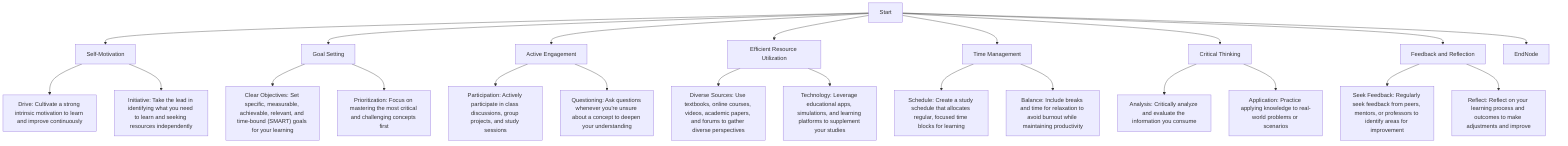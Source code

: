 graph TB
    start[Start] --> sm[Self-Motivation]
    sm --> drive["Drive: Cultivate a strong intrinsic motivation to learn and improve continuously"]
    sm --> initiative["Initiative: Take the lead in identifying what you need to learn and seeking resources independently"]

    start --> gs[Goal Setting]
    gs --> clear-objectives["Clear Objectives: Set specific, measurable, achievable, relevant, and time-bound (SMART) goals for your learning"]
    gs --> prioritization["Prioritization: Focus on mastering the most critical and challenging concepts first"]

    start --> ae[Active Engagement]
    ae --> participation["Participation: Actively participate in class discussions, group projects, and study sessions"]
    ae --> questioning["Questioning: Ask questions whenever you're unsure about a concept to deepen your understanding"]

    start --> eru[Efficient Resource Utilization]
    eru --> diverse-sources["Diverse Sources: Use textbooks, online courses, videos, academic papers, and forums to gather diverse perspectives"]
    eru --> technology["Technology: Leverage educational apps, simulations, and learning platforms to supplement your studies"]

    start --> tm[Time Management]
    tm --> schedule["Schedule: Create a study schedule that allocates regular, focused time blocks for learning"]
    tm --> balance["Balance: Include breaks and time for relaxation to avoid burnout while maintaining productivity"]

    start --> ct[Critical Thinking]
    ct --> analysis["Analysis: Critically analyze and evaluate the information you consume"]
    ct --> application["Application: Practice applying knowledge to real-world problems or scenarios"]

    start --> fr[Feedback and Reflection]
    fr --> seek-feedback["Seek Feedback: Regularly seek feedback from peers, mentors, or professors to identify areas for improvement"]
    fr --> reflect["Reflect: Reflect on your learning process and outcomes to make adjustments and improve"]

    start --> endnode[EndNode]